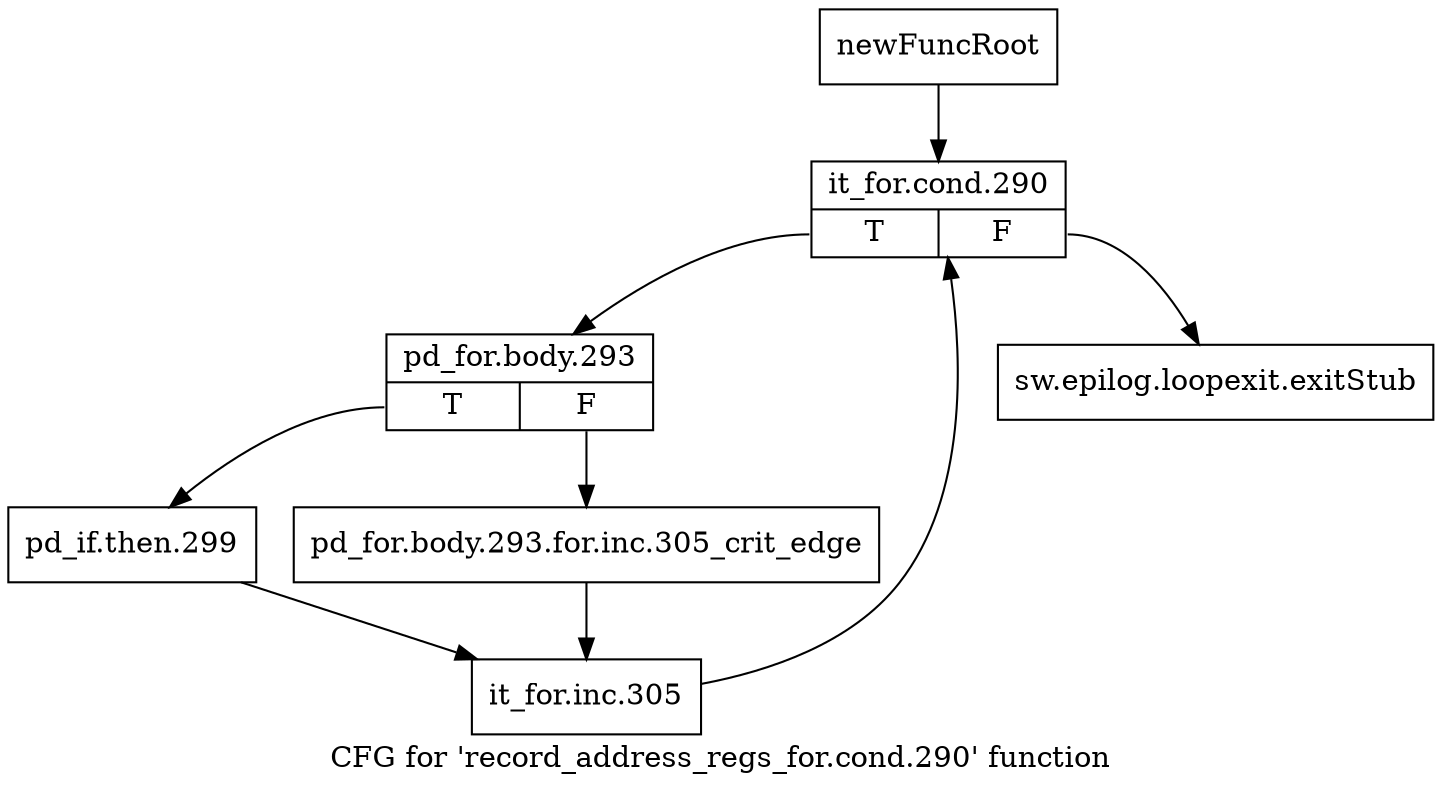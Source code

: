 digraph "CFG for 'record_address_regs_for.cond.290' function" {
	label="CFG for 'record_address_regs_for.cond.290' function";

	Node0xb9572c0 [shape=record,label="{newFuncRoot}"];
	Node0xb9572c0 -> Node0xb9b3050;
	Node0xb9b3000 [shape=record,label="{sw.epilog.loopexit.exitStub}"];
	Node0xb9b3050 [shape=record,label="{it_for.cond.290|{<s0>T|<s1>F}}"];
	Node0xb9b3050:s0 -> Node0xb9b30a0;
	Node0xb9b3050:s1 -> Node0xb9b3000;
	Node0xb9b30a0 [shape=record,label="{pd_for.body.293|{<s0>T|<s1>F}}"];
	Node0xb9b30a0:s0 -> Node0xb9b3140;
	Node0xb9b30a0:s1 -> Node0xb9b30f0;
	Node0xb9b30f0 [shape=record,label="{pd_for.body.293.for.inc.305_crit_edge}"];
	Node0xb9b30f0 -> Node0xb9b3190;
	Node0xb9b3140 [shape=record,label="{pd_if.then.299}"];
	Node0xb9b3140 -> Node0xb9b3190;
	Node0xb9b3190 [shape=record,label="{it_for.inc.305}"];
	Node0xb9b3190 -> Node0xb9b3050;
}
